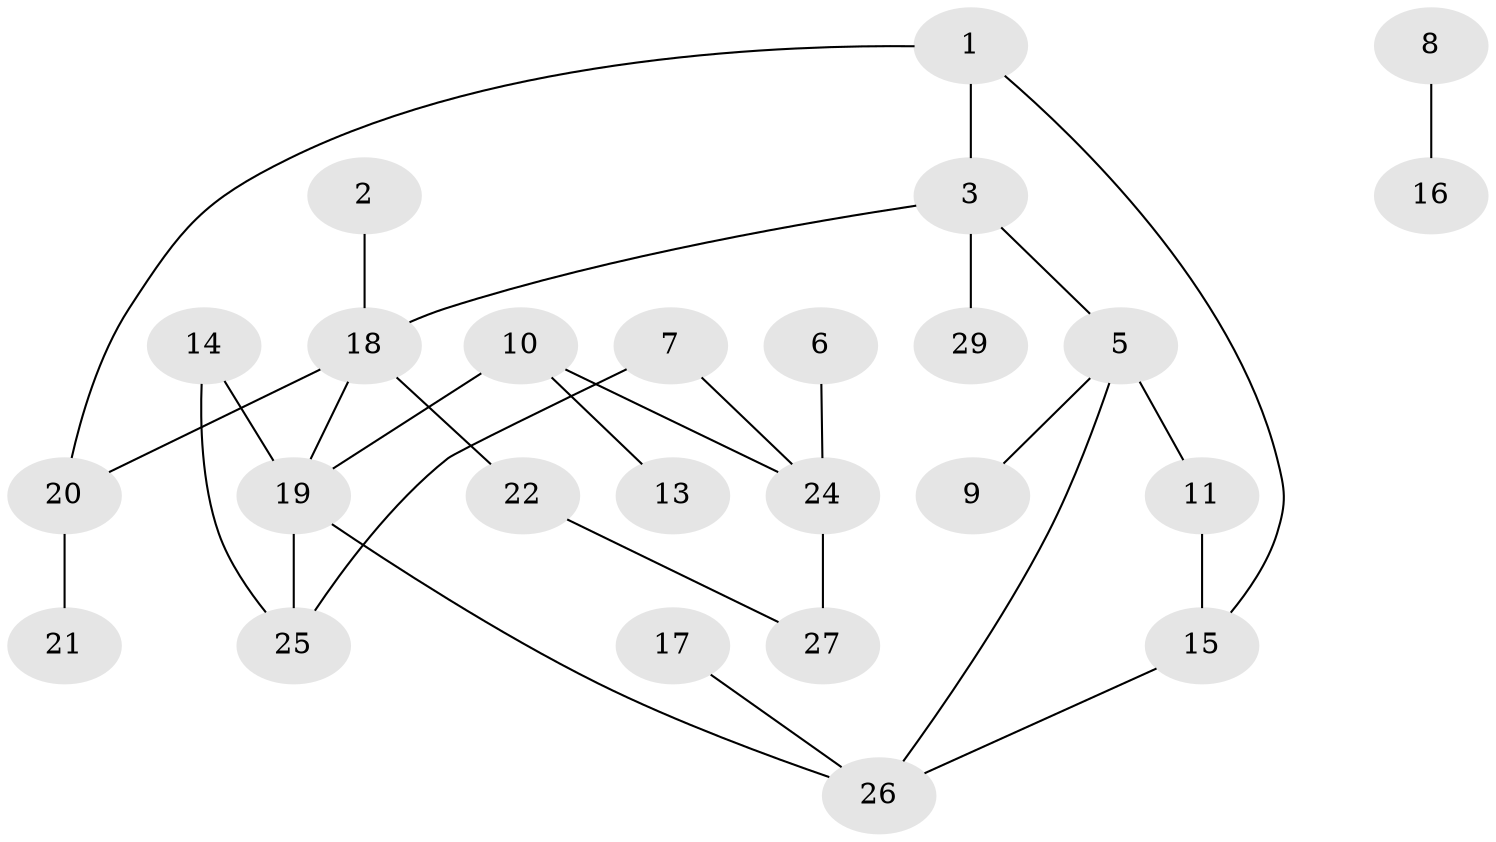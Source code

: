 // original degree distribution, {1: 0.3103448275862069, 3: 0.15517241379310345, 2: 0.3620689655172414, 4: 0.1206896551724138, 0: 0.034482758620689655, 5: 0.017241379310344827}
// Generated by graph-tools (version 1.1) at 2025/49/03/09/25 03:49:11]
// undirected, 25 vertices, 30 edges
graph export_dot {
graph [start="1"]
  node [color=gray90,style=filled];
  1;
  2;
  3;
  5;
  6;
  7;
  8;
  9;
  10;
  11;
  13;
  14;
  15;
  16;
  17;
  18;
  19;
  20;
  21;
  22;
  24;
  25;
  26;
  27;
  29;
  1 -- 3 [weight=1.0];
  1 -- 15 [weight=1.0];
  1 -- 20 [weight=1.0];
  2 -- 18 [weight=1.0];
  3 -- 5 [weight=1.0];
  3 -- 18 [weight=1.0];
  3 -- 29 [weight=1.0];
  5 -- 9 [weight=1.0];
  5 -- 11 [weight=1.0];
  5 -- 26 [weight=1.0];
  6 -- 24 [weight=1.0];
  7 -- 24 [weight=1.0];
  7 -- 25 [weight=1.0];
  8 -- 16 [weight=1.0];
  10 -- 13 [weight=1.0];
  10 -- 19 [weight=1.0];
  10 -- 24 [weight=1.0];
  11 -- 15 [weight=1.0];
  14 -- 19 [weight=1.0];
  14 -- 25 [weight=1.0];
  15 -- 26 [weight=1.0];
  17 -- 26 [weight=1.0];
  18 -- 19 [weight=1.0];
  18 -- 20 [weight=1.0];
  18 -- 22 [weight=1.0];
  19 -- 25 [weight=1.0];
  19 -- 26 [weight=1.0];
  20 -- 21 [weight=1.0];
  22 -- 27 [weight=1.0];
  24 -- 27 [weight=1.0];
}
